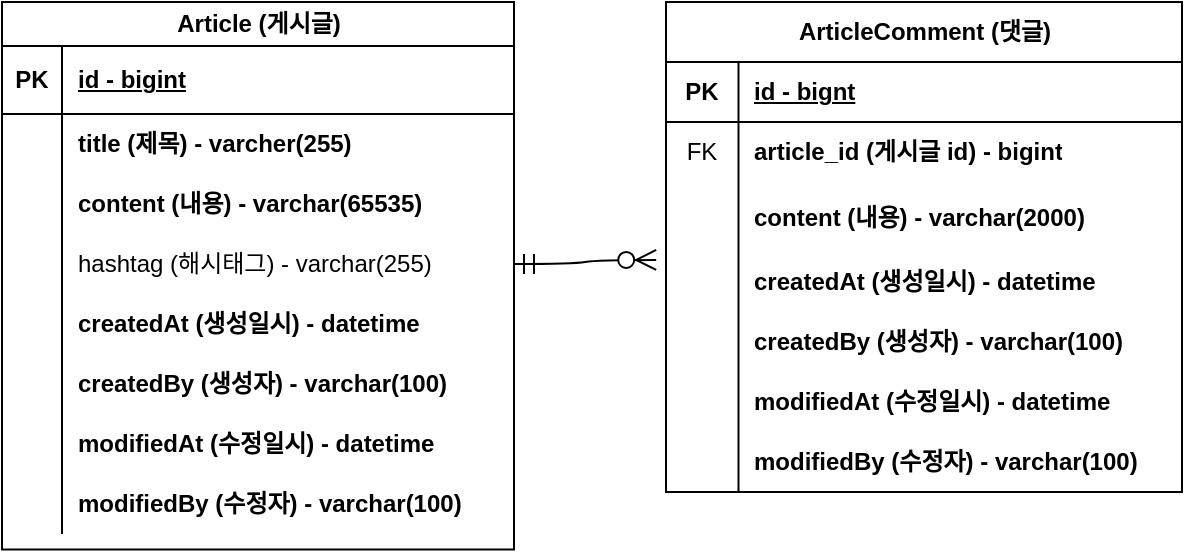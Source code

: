 <mxfile version="24.4.2" type="github">
  <diagram name="페이지-1" id="Vpc-m4gke1At63cMwJc0">
    <mxGraphModel dx="884" dy="1206" grid="0" gridSize="10" guides="1" tooltips="1" connect="1" arrows="1" fold="1" page="0" pageScale="1" pageWidth="827" pageHeight="1169" math="0" shadow="0">
      <root>
        <mxCell id="0" />
        <mxCell id="1" parent="0" />
        <mxCell id="IzecEtokAcBI8IyeHIku-2" value="Article (게시글)" style="shape=table;startSize=22;container=1;collapsible=1;childLayout=tableLayout;fixedRows=1;rowLines=0;fontStyle=1;align=center;resizeLast=1;html=1;" vertex="1" parent="1">
          <mxGeometry x="-19" y="-82" width="256" height="273.75" as="geometry" />
        </mxCell>
        <mxCell id="IzecEtokAcBI8IyeHIku-3" value="" style="shape=tableRow;horizontal=0;startSize=0;swimlaneHead=0;swimlaneBody=0;fillColor=none;collapsible=0;dropTarget=0;points=[[0,0.5],[1,0.5]];portConstraint=eastwest;top=0;left=0;right=0;bottom=1;" vertex="1" parent="IzecEtokAcBI8IyeHIku-2">
          <mxGeometry y="22" width="256" height="34" as="geometry" />
        </mxCell>
        <mxCell id="IzecEtokAcBI8IyeHIku-4" value="PK" style="shape=partialRectangle;connectable=0;fillColor=none;top=0;left=0;bottom=0;right=0;fontStyle=1;overflow=hidden;whiteSpace=wrap;html=1;" vertex="1" parent="IzecEtokAcBI8IyeHIku-3">
          <mxGeometry width="30" height="34" as="geometry">
            <mxRectangle width="30" height="34" as="alternateBounds" />
          </mxGeometry>
        </mxCell>
        <mxCell id="IzecEtokAcBI8IyeHIku-5" value="id - bigint" style="shape=partialRectangle;connectable=0;fillColor=none;top=0;left=0;bottom=0;right=0;align=left;spacingLeft=6;fontStyle=5;overflow=hidden;whiteSpace=wrap;html=1;" vertex="1" parent="IzecEtokAcBI8IyeHIku-3">
          <mxGeometry x="30" width="226" height="34" as="geometry">
            <mxRectangle width="226" height="34" as="alternateBounds" />
          </mxGeometry>
        </mxCell>
        <mxCell id="IzecEtokAcBI8IyeHIku-6" value="" style="shape=tableRow;horizontal=0;startSize=0;swimlaneHead=0;swimlaneBody=0;fillColor=none;collapsible=0;dropTarget=0;points=[[0,0.5],[1,0.5]];portConstraint=eastwest;top=0;left=0;right=0;bottom=0;" vertex="1" parent="IzecEtokAcBI8IyeHIku-2">
          <mxGeometry y="56" width="256" height="30" as="geometry" />
        </mxCell>
        <mxCell id="IzecEtokAcBI8IyeHIku-7" value="" style="shape=partialRectangle;connectable=0;fillColor=none;top=0;left=0;bottom=0;right=0;editable=1;overflow=hidden;whiteSpace=wrap;html=1;" vertex="1" parent="IzecEtokAcBI8IyeHIku-6">
          <mxGeometry width="30" height="30" as="geometry">
            <mxRectangle width="30" height="30" as="alternateBounds" />
          </mxGeometry>
        </mxCell>
        <mxCell id="IzecEtokAcBI8IyeHIku-8" value="title (제목) - varcher(255)" style="shape=partialRectangle;connectable=0;fillColor=none;top=0;left=0;bottom=0;right=0;align=left;spacingLeft=6;overflow=hidden;whiteSpace=wrap;html=1;fontStyle=1" vertex="1" parent="IzecEtokAcBI8IyeHIku-6">
          <mxGeometry x="30" width="226" height="30" as="geometry">
            <mxRectangle width="226" height="30" as="alternateBounds" />
          </mxGeometry>
        </mxCell>
        <mxCell id="IzecEtokAcBI8IyeHIku-9" value="" style="shape=tableRow;horizontal=0;startSize=0;swimlaneHead=0;swimlaneBody=0;fillColor=none;collapsible=0;dropTarget=0;points=[[0,0.5],[1,0.5]];portConstraint=eastwest;top=0;left=0;right=0;bottom=0;" vertex="1" parent="IzecEtokAcBI8IyeHIku-2">
          <mxGeometry y="86" width="256" height="30" as="geometry" />
        </mxCell>
        <mxCell id="IzecEtokAcBI8IyeHIku-10" value="" style="shape=partialRectangle;connectable=0;fillColor=none;top=0;left=0;bottom=0;right=0;editable=1;overflow=hidden;whiteSpace=wrap;html=1;" vertex="1" parent="IzecEtokAcBI8IyeHIku-9">
          <mxGeometry width="30" height="30" as="geometry">
            <mxRectangle width="30" height="30" as="alternateBounds" />
          </mxGeometry>
        </mxCell>
        <mxCell id="IzecEtokAcBI8IyeHIku-11" value="content (내용) - varchar(65535)" style="shape=partialRectangle;connectable=0;fillColor=none;top=0;left=0;bottom=0;right=0;align=left;spacingLeft=6;overflow=hidden;whiteSpace=wrap;html=1;fontStyle=1" vertex="1" parent="IzecEtokAcBI8IyeHIku-9">
          <mxGeometry x="30" width="226" height="30" as="geometry">
            <mxRectangle width="226" height="30" as="alternateBounds" />
          </mxGeometry>
        </mxCell>
        <mxCell id="IzecEtokAcBI8IyeHIku-12" value="" style="shape=tableRow;horizontal=0;startSize=0;swimlaneHead=0;swimlaneBody=0;fillColor=none;collapsible=0;dropTarget=0;points=[[0,0.5],[1,0.5]];portConstraint=eastwest;top=0;left=0;right=0;bottom=0;" vertex="1" parent="IzecEtokAcBI8IyeHIku-2">
          <mxGeometry y="116" width="256" height="30" as="geometry" />
        </mxCell>
        <mxCell id="IzecEtokAcBI8IyeHIku-13" value="" style="shape=partialRectangle;connectable=0;fillColor=none;top=0;left=0;bottom=0;right=0;editable=1;overflow=hidden;whiteSpace=wrap;html=1;" vertex="1" parent="IzecEtokAcBI8IyeHIku-12">
          <mxGeometry width="30" height="30" as="geometry">
            <mxRectangle width="30" height="30" as="alternateBounds" />
          </mxGeometry>
        </mxCell>
        <mxCell id="IzecEtokAcBI8IyeHIku-14" value="hashtag (해시태그) - varchar(255)" style="shape=partialRectangle;connectable=0;fillColor=none;top=0;left=0;bottom=0;right=0;align=left;spacingLeft=6;overflow=hidden;whiteSpace=wrap;html=1;" vertex="1" parent="IzecEtokAcBI8IyeHIku-12">
          <mxGeometry x="30" width="226" height="30" as="geometry">
            <mxRectangle width="226" height="30" as="alternateBounds" />
          </mxGeometry>
        </mxCell>
        <mxCell id="IzecEtokAcBI8IyeHIku-15" value="" style="shape=tableRow;horizontal=0;startSize=0;swimlaneHead=0;swimlaneBody=0;fillColor=none;collapsible=0;dropTarget=0;points=[[0,0.5],[1,0.5]];portConstraint=eastwest;top=0;left=0;right=0;bottom=0;" vertex="1" parent="IzecEtokAcBI8IyeHIku-2">
          <mxGeometry y="146" width="256" height="30" as="geometry" />
        </mxCell>
        <mxCell id="IzecEtokAcBI8IyeHIku-16" value="" style="shape=partialRectangle;connectable=0;fillColor=none;top=0;left=0;bottom=0;right=0;editable=1;overflow=hidden;whiteSpace=wrap;html=1;" vertex="1" parent="IzecEtokAcBI8IyeHIku-15">
          <mxGeometry width="30" height="30" as="geometry">
            <mxRectangle width="30" height="30" as="alternateBounds" />
          </mxGeometry>
        </mxCell>
        <mxCell id="IzecEtokAcBI8IyeHIku-17" value="createdAt (생성일시) - datetime" style="shape=partialRectangle;connectable=0;fillColor=none;top=0;left=0;bottom=0;right=0;align=left;spacingLeft=6;overflow=hidden;whiteSpace=wrap;html=1;fontStyle=1" vertex="1" parent="IzecEtokAcBI8IyeHIku-15">
          <mxGeometry x="30" width="226" height="30" as="geometry">
            <mxRectangle width="226" height="30" as="alternateBounds" />
          </mxGeometry>
        </mxCell>
        <mxCell id="IzecEtokAcBI8IyeHIku-18" value="" style="shape=tableRow;horizontal=0;startSize=0;swimlaneHead=0;swimlaneBody=0;fillColor=none;collapsible=0;dropTarget=0;points=[[0,0.5],[1,0.5]];portConstraint=eastwest;top=0;left=0;right=0;bottom=0;" vertex="1" parent="IzecEtokAcBI8IyeHIku-2">
          <mxGeometry y="176" width="256" height="30" as="geometry" />
        </mxCell>
        <mxCell id="IzecEtokAcBI8IyeHIku-19" value="" style="shape=partialRectangle;connectable=0;fillColor=none;top=0;left=0;bottom=0;right=0;editable=1;overflow=hidden;whiteSpace=wrap;html=1;" vertex="1" parent="IzecEtokAcBI8IyeHIku-18">
          <mxGeometry width="30" height="30" as="geometry">
            <mxRectangle width="30" height="30" as="alternateBounds" />
          </mxGeometry>
        </mxCell>
        <mxCell id="IzecEtokAcBI8IyeHIku-20" value="createdBy (생성자) - varchar(100)" style="shape=partialRectangle;connectable=0;fillColor=none;top=0;left=0;bottom=0;right=0;align=left;spacingLeft=6;overflow=hidden;whiteSpace=wrap;html=1;fontStyle=1" vertex="1" parent="IzecEtokAcBI8IyeHIku-18">
          <mxGeometry x="30" width="226" height="30" as="geometry">
            <mxRectangle width="226" height="30" as="alternateBounds" />
          </mxGeometry>
        </mxCell>
        <mxCell id="IzecEtokAcBI8IyeHIku-21" value="" style="shape=tableRow;horizontal=0;startSize=0;swimlaneHead=0;swimlaneBody=0;fillColor=none;collapsible=0;dropTarget=0;points=[[0,0.5],[1,0.5]];portConstraint=eastwest;top=0;left=0;right=0;bottom=0;" vertex="1" parent="IzecEtokAcBI8IyeHIku-2">
          <mxGeometry y="206" width="256" height="30" as="geometry" />
        </mxCell>
        <mxCell id="IzecEtokAcBI8IyeHIku-22" value="" style="shape=partialRectangle;connectable=0;fillColor=none;top=0;left=0;bottom=0;right=0;editable=1;overflow=hidden;whiteSpace=wrap;html=1;" vertex="1" parent="IzecEtokAcBI8IyeHIku-21">
          <mxGeometry width="30" height="30" as="geometry">
            <mxRectangle width="30" height="30" as="alternateBounds" />
          </mxGeometry>
        </mxCell>
        <mxCell id="IzecEtokAcBI8IyeHIku-23" value="modifiedAt (수정일시) - datetime" style="shape=partialRectangle;connectable=0;fillColor=none;top=0;left=0;bottom=0;right=0;align=left;spacingLeft=6;overflow=hidden;whiteSpace=wrap;html=1;fontStyle=1" vertex="1" parent="IzecEtokAcBI8IyeHIku-21">
          <mxGeometry x="30" width="226" height="30" as="geometry">
            <mxRectangle width="226" height="30" as="alternateBounds" />
          </mxGeometry>
        </mxCell>
        <mxCell id="IzecEtokAcBI8IyeHIku-24" value="" style="shape=tableRow;horizontal=0;startSize=0;swimlaneHead=0;swimlaneBody=0;fillColor=none;collapsible=0;dropTarget=0;points=[[0,0.5],[1,0.5]];portConstraint=eastwest;top=0;left=0;right=0;bottom=0;" vertex="1" parent="IzecEtokAcBI8IyeHIku-2">
          <mxGeometry y="236" width="256" height="30" as="geometry" />
        </mxCell>
        <mxCell id="IzecEtokAcBI8IyeHIku-25" value="" style="shape=partialRectangle;connectable=0;fillColor=none;top=0;left=0;bottom=0;right=0;editable=1;overflow=hidden;whiteSpace=wrap;html=1;" vertex="1" parent="IzecEtokAcBI8IyeHIku-24">
          <mxGeometry width="30" height="30" as="geometry">
            <mxRectangle width="30" height="30" as="alternateBounds" />
          </mxGeometry>
        </mxCell>
        <mxCell id="IzecEtokAcBI8IyeHIku-26" value="modifiedBy (수정자) - varchar(100)" style="shape=partialRectangle;connectable=0;fillColor=none;top=0;left=0;bottom=0;right=0;align=left;spacingLeft=6;overflow=hidden;whiteSpace=wrap;html=1;fontStyle=1" vertex="1" parent="IzecEtokAcBI8IyeHIku-24">
          <mxGeometry x="30" width="226" height="30" as="geometry">
            <mxRectangle width="226" height="30" as="alternateBounds" />
          </mxGeometry>
        </mxCell>
        <mxCell id="IzecEtokAcBI8IyeHIku-27" value="ArticleComment (댓글)" style="shape=table;startSize=30;container=1;collapsible=1;childLayout=tableLayout;fixedRows=1;rowLines=0;fontStyle=1;align=center;resizeLast=1;html=1;" vertex="1" parent="1">
          <mxGeometry x="313" y="-82" width="258" height="245" as="geometry" />
        </mxCell>
        <mxCell id="IzecEtokAcBI8IyeHIku-28" value="" style="shape=tableRow;horizontal=0;startSize=0;swimlaneHead=0;swimlaneBody=0;fillColor=none;collapsible=0;dropTarget=0;points=[[0,0.5],[1,0.5]];portConstraint=eastwest;top=0;left=0;right=0;bottom=1;" vertex="1" parent="IzecEtokAcBI8IyeHIku-27">
          <mxGeometry y="30" width="258" height="30" as="geometry" />
        </mxCell>
        <mxCell id="IzecEtokAcBI8IyeHIku-29" value="PK" style="shape=partialRectangle;connectable=0;fillColor=none;top=0;left=0;bottom=0;right=0;fontStyle=1;overflow=hidden;whiteSpace=wrap;html=1;" vertex="1" parent="IzecEtokAcBI8IyeHIku-28">
          <mxGeometry width="36.25" height="30" as="geometry">
            <mxRectangle width="36.25" height="30" as="alternateBounds" />
          </mxGeometry>
        </mxCell>
        <mxCell id="IzecEtokAcBI8IyeHIku-30" value="id - bignt" style="shape=partialRectangle;connectable=0;fillColor=none;top=0;left=0;bottom=0;right=0;align=left;spacingLeft=6;fontStyle=5;overflow=hidden;whiteSpace=wrap;html=1;" vertex="1" parent="IzecEtokAcBI8IyeHIku-28">
          <mxGeometry x="36.25" width="221.75" height="30" as="geometry">
            <mxRectangle width="221.75" height="30" as="alternateBounds" />
          </mxGeometry>
        </mxCell>
        <mxCell id="IzecEtokAcBI8IyeHIku-31" value="" style="shape=tableRow;horizontal=0;startSize=0;swimlaneHead=0;swimlaneBody=0;fillColor=none;collapsible=0;dropTarget=0;points=[[0,0.5],[1,0.5]];portConstraint=eastwest;top=0;left=0;right=0;bottom=0;" vertex="1" parent="IzecEtokAcBI8IyeHIku-27">
          <mxGeometry y="60" width="258" height="30" as="geometry" />
        </mxCell>
        <mxCell id="IzecEtokAcBI8IyeHIku-32" value="FK" style="shape=partialRectangle;connectable=0;fillColor=none;top=0;left=0;bottom=0;right=0;editable=1;overflow=hidden;whiteSpace=wrap;html=1;" vertex="1" parent="IzecEtokAcBI8IyeHIku-31">
          <mxGeometry width="36.25" height="30" as="geometry">
            <mxRectangle width="36.25" height="30" as="alternateBounds" />
          </mxGeometry>
        </mxCell>
        <mxCell id="IzecEtokAcBI8IyeHIku-33" value="article_id (게시글 id) - bigint" style="shape=partialRectangle;connectable=0;fillColor=none;top=0;left=0;bottom=0;right=0;align=left;spacingLeft=6;overflow=hidden;whiteSpace=wrap;html=1;fontStyle=1" vertex="1" parent="IzecEtokAcBI8IyeHIku-31">
          <mxGeometry x="36.25" width="221.75" height="30" as="geometry">
            <mxRectangle width="221.75" height="30" as="alternateBounds" />
          </mxGeometry>
        </mxCell>
        <mxCell id="IzecEtokAcBI8IyeHIku-34" value="" style="shape=tableRow;horizontal=0;startSize=0;swimlaneHead=0;swimlaneBody=0;fillColor=none;collapsible=0;dropTarget=0;points=[[0,0.5],[1,0.5]];portConstraint=eastwest;top=0;left=0;right=0;bottom=0;" vertex="1" parent="IzecEtokAcBI8IyeHIku-27">
          <mxGeometry y="90" width="258" height="35" as="geometry" />
        </mxCell>
        <mxCell id="IzecEtokAcBI8IyeHIku-35" value="" style="shape=partialRectangle;connectable=0;fillColor=none;top=0;left=0;bottom=0;right=0;editable=1;overflow=hidden;whiteSpace=wrap;html=1;" vertex="1" parent="IzecEtokAcBI8IyeHIku-34">
          <mxGeometry width="36.25" height="35" as="geometry">
            <mxRectangle width="36.25" height="35" as="alternateBounds" />
          </mxGeometry>
        </mxCell>
        <mxCell id="IzecEtokAcBI8IyeHIku-36" value="content (내용) - varchar(2000)" style="shape=partialRectangle;connectable=0;fillColor=none;top=0;left=0;bottom=0;right=0;align=left;spacingLeft=6;overflow=hidden;whiteSpace=wrap;html=1;fontStyle=1" vertex="1" parent="IzecEtokAcBI8IyeHIku-34">
          <mxGeometry x="36.25" width="221.75" height="35" as="geometry">
            <mxRectangle width="221.75" height="35" as="alternateBounds" />
          </mxGeometry>
        </mxCell>
        <mxCell id="IzecEtokAcBI8IyeHIku-40" value="" style="shape=tableRow;horizontal=0;startSize=0;swimlaneHead=0;swimlaneBody=0;fillColor=none;collapsible=0;dropTarget=0;points=[[0,0.5],[1,0.5]];portConstraint=eastwest;top=0;left=0;right=0;bottom=0;" vertex="1" parent="IzecEtokAcBI8IyeHIku-27">
          <mxGeometry y="125" width="258" height="30" as="geometry" />
        </mxCell>
        <mxCell id="IzecEtokAcBI8IyeHIku-41" value="" style="shape=partialRectangle;connectable=0;fillColor=none;top=0;left=0;bottom=0;right=0;editable=1;overflow=hidden;whiteSpace=wrap;html=1;" vertex="1" parent="IzecEtokAcBI8IyeHIku-40">
          <mxGeometry width="36.25" height="30" as="geometry">
            <mxRectangle width="36.25" height="30" as="alternateBounds" />
          </mxGeometry>
        </mxCell>
        <mxCell id="IzecEtokAcBI8IyeHIku-42" value="createdAt (생성일시) - datetime" style="shape=partialRectangle;connectable=0;fillColor=none;top=0;left=0;bottom=0;right=0;align=left;spacingLeft=6;overflow=hidden;whiteSpace=wrap;html=1;fontStyle=1" vertex="1" parent="IzecEtokAcBI8IyeHIku-40">
          <mxGeometry x="36.25" width="221.75" height="30" as="geometry">
            <mxRectangle width="221.75" height="30" as="alternateBounds" />
          </mxGeometry>
        </mxCell>
        <mxCell id="IzecEtokAcBI8IyeHIku-43" value="" style="shape=tableRow;horizontal=0;startSize=0;swimlaneHead=0;swimlaneBody=0;fillColor=none;collapsible=0;dropTarget=0;points=[[0,0.5],[1,0.5]];portConstraint=eastwest;top=0;left=0;right=0;bottom=0;" vertex="1" parent="IzecEtokAcBI8IyeHIku-27">
          <mxGeometry y="155" width="258" height="30" as="geometry" />
        </mxCell>
        <mxCell id="IzecEtokAcBI8IyeHIku-44" value="" style="shape=partialRectangle;connectable=0;fillColor=none;top=0;left=0;bottom=0;right=0;editable=1;overflow=hidden;whiteSpace=wrap;html=1;" vertex="1" parent="IzecEtokAcBI8IyeHIku-43">
          <mxGeometry width="36.25" height="30" as="geometry">
            <mxRectangle width="36.25" height="30" as="alternateBounds" />
          </mxGeometry>
        </mxCell>
        <mxCell id="IzecEtokAcBI8IyeHIku-45" value="createdBy (생성자) - varchar(100)" style="shape=partialRectangle;connectable=0;fillColor=none;top=0;left=0;bottom=0;right=0;align=left;spacingLeft=6;overflow=hidden;whiteSpace=wrap;html=1;fontStyle=1" vertex="1" parent="IzecEtokAcBI8IyeHIku-43">
          <mxGeometry x="36.25" width="221.75" height="30" as="geometry">
            <mxRectangle width="221.75" height="30" as="alternateBounds" />
          </mxGeometry>
        </mxCell>
        <mxCell id="IzecEtokAcBI8IyeHIku-46" value="" style="shape=tableRow;horizontal=0;startSize=0;swimlaneHead=0;swimlaneBody=0;fillColor=none;collapsible=0;dropTarget=0;points=[[0,0.5],[1,0.5]];portConstraint=eastwest;top=0;left=0;right=0;bottom=0;" vertex="1" parent="IzecEtokAcBI8IyeHIku-27">
          <mxGeometry y="185" width="258" height="30" as="geometry" />
        </mxCell>
        <mxCell id="IzecEtokAcBI8IyeHIku-47" value="" style="shape=partialRectangle;connectable=0;fillColor=none;top=0;left=0;bottom=0;right=0;editable=1;overflow=hidden;whiteSpace=wrap;html=1;" vertex="1" parent="IzecEtokAcBI8IyeHIku-46">
          <mxGeometry width="36.25" height="30" as="geometry">
            <mxRectangle width="36.25" height="30" as="alternateBounds" />
          </mxGeometry>
        </mxCell>
        <mxCell id="IzecEtokAcBI8IyeHIku-48" value="modifiedAt (수정일시) - datetime" style="shape=partialRectangle;connectable=0;fillColor=none;top=0;left=0;bottom=0;right=0;align=left;spacingLeft=6;overflow=hidden;whiteSpace=wrap;html=1;fontStyle=1" vertex="1" parent="IzecEtokAcBI8IyeHIku-46">
          <mxGeometry x="36.25" width="221.75" height="30" as="geometry">
            <mxRectangle width="221.75" height="30" as="alternateBounds" />
          </mxGeometry>
        </mxCell>
        <mxCell id="IzecEtokAcBI8IyeHIku-49" value="" style="shape=tableRow;horizontal=0;startSize=0;swimlaneHead=0;swimlaneBody=0;fillColor=none;collapsible=0;dropTarget=0;points=[[0,0.5],[1,0.5]];portConstraint=eastwest;top=0;left=0;right=0;bottom=0;" vertex="1" parent="IzecEtokAcBI8IyeHIku-27">
          <mxGeometry y="215" width="258" height="30" as="geometry" />
        </mxCell>
        <mxCell id="IzecEtokAcBI8IyeHIku-50" value="" style="shape=partialRectangle;connectable=0;fillColor=none;top=0;left=0;bottom=0;right=0;editable=1;overflow=hidden;whiteSpace=wrap;html=1;" vertex="1" parent="IzecEtokAcBI8IyeHIku-49">
          <mxGeometry width="36.25" height="30" as="geometry">
            <mxRectangle width="36.25" height="30" as="alternateBounds" />
          </mxGeometry>
        </mxCell>
        <mxCell id="IzecEtokAcBI8IyeHIku-51" value="modifiedBy (수정자) - varchar(100)" style="shape=partialRectangle;connectable=0;fillColor=none;top=0;left=0;bottom=0;right=0;align=left;spacingLeft=6;overflow=hidden;whiteSpace=wrap;html=1;fontStyle=1" vertex="1" parent="IzecEtokAcBI8IyeHIku-49">
          <mxGeometry x="36.25" width="221.75" height="30" as="geometry">
            <mxRectangle width="221.75" height="30" as="alternateBounds" />
          </mxGeometry>
        </mxCell>
        <mxCell id="IzecEtokAcBI8IyeHIku-52" value="" style="edgeStyle=entityRelationEdgeStyle;fontSize=12;html=1;endArrow=ERzeroToMany;startArrow=ERmandOne;rounded=0;startSize=8;endSize=8;curved=1;exitX=1;exitY=0.5;exitDx=0;exitDy=0;entryX=-0.019;entryY=1.114;entryDx=0;entryDy=0;entryPerimeter=0;" edge="1" parent="1" source="IzecEtokAcBI8IyeHIku-12" target="IzecEtokAcBI8IyeHIku-34">
          <mxGeometry width="100" height="100" relative="1" as="geometry">
            <mxPoint x="163" y="250" as="sourcePoint" />
            <mxPoint x="263" y="150" as="targetPoint" />
          </mxGeometry>
        </mxCell>
      </root>
    </mxGraphModel>
  </diagram>
</mxfile>
